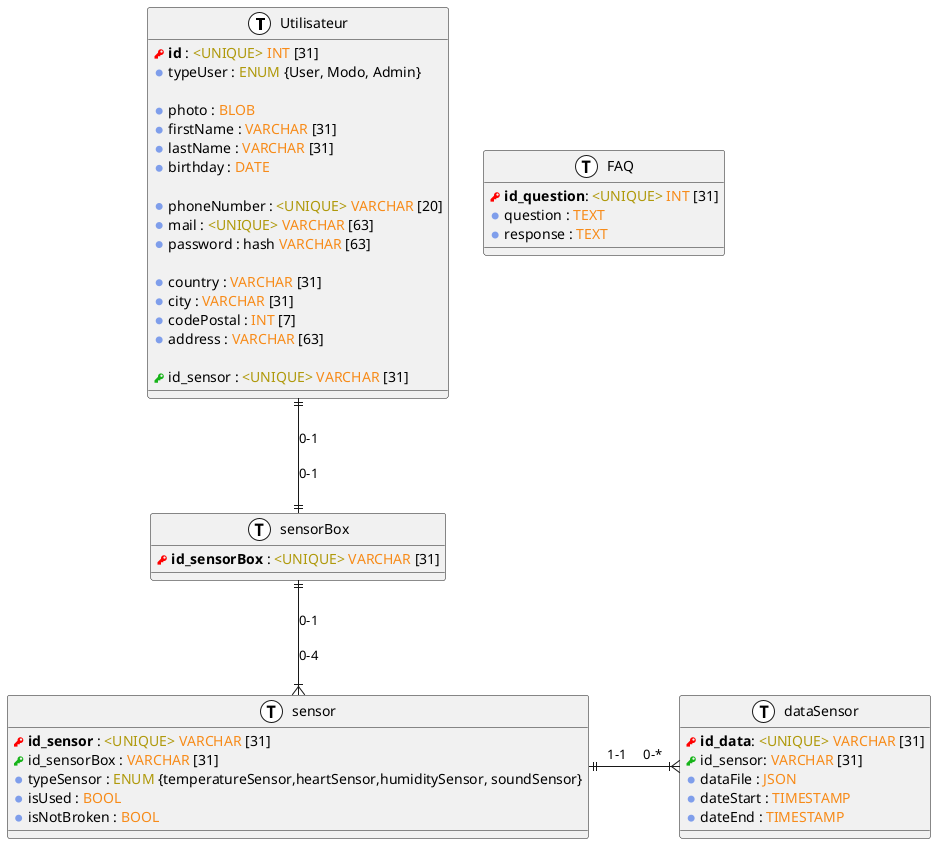 @startuml 
/' Alt+d pour ouvrir et reload la visualisation '/


/' Parametrage pour la structuration d'une BdD '/
!define primary_key(x) <b><color:#FF0000><&key></color> x</b>
!define foreign_key(x) <color:#17B419><&key></color> x
!define column(x) <color:#7F9EEB><&media-record></color> x
!define table(x) entity x << (T, white) >>

!define UNIQUE <color:#AF990B><UNIQUE></color>
!define ENUM <color:#AF990B>ENUM</color>
!define VARCHAR <color:#F78B19>VARCHAR</color>
!define INT <color:#F78B19>INT</color>
!define DATE <color:#F78B19>DATE</color>
!define BLOB <color:#F78B19>BLOB</color>
!define BOOL <color:#F78B19>BOOL</color>
!define JSON <color:#F78B19>JSON</color>
!define TIMESTAMP <color:#F78B19>TIMESTAMP</color>
!define TEXT <color:#F78B19>TEXT</color>




/'--------------- Tables USERS/SENSORS ---------------'/

table(Utilisateur) {
  primary_key(id) : UNIQUE INT [31]
  column(typeUser) : ENUM {User, Modo, Admin}
  
  column(photo) : BLOB
  column(firstName) : VARCHAR [31]
  column(lastName) : VARCHAR [31]
  column(birthday) : DATE

  column(phoneNumber) : UNIQUE VARCHAR [20]
  column(mail) : UNIQUE VARCHAR [63]
  column(password) : hash VARCHAR [63]

  column(country) : VARCHAR [31]
  column(city) : VARCHAR [31]
  column(codePostal) : INT [7]
  column(address) : VARCHAR [63]
  
  foreign_key(id_sensor) : UNIQUE VARCHAR [31]
}


table(sensorBox) {
  primary_key(id_sensorBox) : UNIQUE VARCHAR [31]
}


table(sensor) {
  primary_key(id_sensor) : UNIQUE VARCHAR [31]
  foreign_key(id_sensorBox) : VARCHAR [31]
  column(typeSensor) : ENUM {temperatureSensor,heartSensor,humiditySensor, soundSensor}
  column(isUsed) : BOOL
  column(isNotBroken) : BOOL
}


table(dataSensor) {
  primary_key(id_data): UNIQUE VARCHAR [31]
  foreign_key(id_sensor): VARCHAR [31]
  column(dataFile) : JSON
  column(dateStart) : TIMESTAMP
  column(dateEnd) : TIMESTAMP
}



/'--------------- Jointure ---------------'/
/'WHERE user.id_sensor = sensor.id_sensor ANDD 1-1 for 1-1'/
Utilisateur ||--|| sensorBox :0-1\n\n0-1
sensorBox ||--|{ sensor : 0-1\n\n0-4
sensor ||-|{ dataSensor : 1-1     0-*



/'--------------- Tables FAQ ---------------'/

table(FAQ) {
  primary_key(id_question): UNIQUE INT [31]
  column(question) : TEXT
  column(response) : TEXT  
}



/'--------------- Explication littéral ---------------'/

/' 
Un User a :* nom
           * prénom
           * date de naissance
           * phone
           * mail
           * lieu de vie 
Pour se connecter, un User doit utiliser son mail et un mot de passe.
Un User doit donc avoir un mail unique ainsi qu'un identifiant unique.
Un User possède un boitier APPNEA.

Un boitier APPNEA contient des capteurs : * capteur cardiaque
                                          * capteur sonore
                                          * capteur de température
                                          * capteur d'humidité
Chaque capteur récolte des données à un moment t
Un ADMIN peut gérer les capteurs (activation/désactivation).

Un Modo et un Admin sont similaire aux User mais ne possèdent pas de boitier APPNEA.
Un Modo peut gérer la FAQ. La FAQ contient des questions et des réponses.
Un ADMIN peut gérer les utilisateurs (ajouter, supprimer, modifier, bannir) (USER et MODO).
Les utilisateurs sont les USER, MODO, ADMIN
'/

/'
Comment se passe le transfère des data de la carte au serveur ?
  - 1 ligne dans la base = 1 seconde et une valeur (surcharge de la co)
  - 1 ligne dans la base = 1 nuit (actualisation seulement quand la carte est off)
  - 1 ligne dans la base = 1 heure avec toutes les données à la seconde
  - 1 ligne dans la base = 1 ...

on peut donc avoir plusieurs type de colonne
  * date - json/csv
  * date - value
  * json/csv avec date+date compris

'/

@enduml